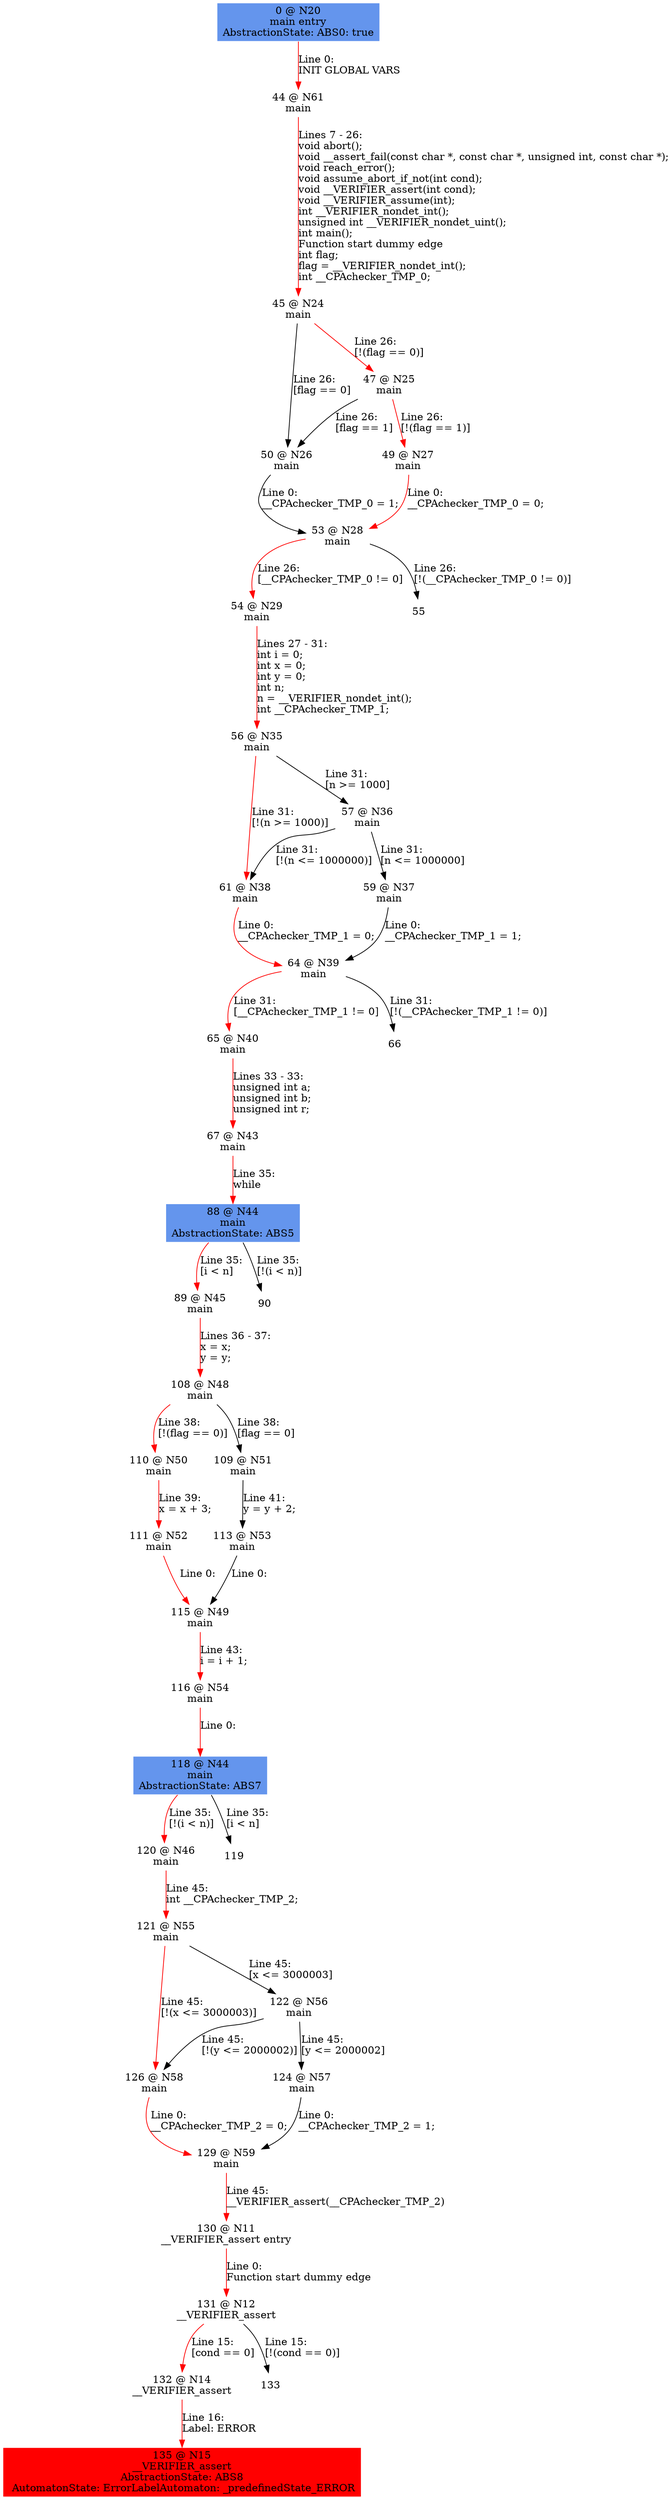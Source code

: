digraph ARG {
node [style="filled" shape="box" color="white"]
0 [fillcolor="cornflowerblue" label="0 @ N20\nmain entry\nAbstractionState: ABS0: true\n" id="0"]
44 [label="44 @ N61\nmain\n" id="44"]
45 [label="45 @ N24\nmain\n" id="45"]
50 [label="50 @ N26\nmain\n" id="50"]
53 [label="53 @ N28\nmain\n" id="53"]
54 [label="54 @ N29\nmain\n" id="54"]
56 [label="56 @ N35\nmain\n" id="56"]
61 [label="61 @ N38\nmain\n" id="61"]
64 [label="64 @ N39\nmain\n" id="64"]
65 [label="65 @ N40\nmain\n" id="65"]
67 [label="67 @ N43\nmain\n" id="67"]
88 [fillcolor="cornflowerblue" label="88 @ N44\nmain\nAbstractionState: ABS5\n" id="88"]
89 [label="89 @ N45\nmain\n" id="89"]
108 [label="108 @ N48\nmain\n" id="108"]
110 [label="110 @ N50\nmain\n" id="110"]
111 [label="111 @ N52\nmain\n" id="111"]
115 [label="115 @ N49\nmain\n" id="115"]
116 [label="116 @ N54\nmain\n" id="116"]
118 [fillcolor="cornflowerblue" label="118 @ N44\nmain\nAbstractionState: ABS7\n" id="118"]
120 [label="120 @ N46\nmain\n" id="120"]
121 [label="121 @ N55\nmain\n" id="121"]
126 [label="126 @ N58\nmain\n" id="126"]
129 [label="129 @ N59\nmain\n" id="129"]
130 [label="130 @ N11\n__VERIFIER_assert entry\n" id="130"]
131 [label="131 @ N12\n__VERIFIER_assert\n" id="131"]
132 [label="132 @ N14\n__VERIFIER_assert\n" id="132"]
135 [fillcolor="red" label="135 @ N15\n__VERIFIER_assert\nAbstractionState: ABS8\n AutomatonState: ErrorLabelAutomaton: _predefinedState_ERROR\n" id="135"]
122 [label="122 @ N56\nmain\n" id="122"]
124 [label="124 @ N57\nmain\n" id="124"]
109 [label="109 @ N51\nmain\n" id="109"]
113 [label="113 @ N53\nmain\n" id="113"]
57 [label="57 @ N36\nmain\n" id="57"]
59 [label="59 @ N37\nmain\n" id="59"]
47 [label="47 @ N25\nmain\n" id="47"]
49 [label="49 @ N27\nmain\n" id="49"]
0 -> 44 [color="red" label="Line 0: \lINIT GLOBAL VARS\l" id="0 -> 44"]
44 -> 45 [color="red" label="Lines 7 - 26: \lvoid abort();\lvoid __assert_fail(const char *, const char *, unsigned int, const char *);\lvoid reach_error();\lvoid assume_abort_if_not(int cond);\lvoid __VERIFIER_assert(int cond);\lvoid __VERIFIER_assume(int);\lint __VERIFIER_nondet_int();\lunsigned int __VERIFIER_nondet_uint();\lint main();\lFunction start dummy edge\lint flag;\lflag = __VERIFIER_nondet_int();\lint __CPAchecker_TMP_0;\l" id="44 -> 45"]
45 -> 47 [color="red" label="Line 26: \l[!(flag == 0)]\l" id="45 -> 47"]
45 -> 50 [label="Line 26: \l[flag == 0]\l" id="45 -> 50"]
50 -> 53 [label="Line 0: \l__CPAchecker_TMP_0 = 1;\l" id="50 -> 53"]
53 -> 54 [color="red" label="Line 26: \l[__CPAchecker_TMP_0 != 0]\l" id="53 -> 54"]
53 -> 55 [label="Line 26: \l[!(__CPAchecker_TMP_0 != 0)]\l" id="53 -> 55"]
54 -> 56 [color="red" label="Lines 27 - 31: \lint i = 0;\lint x = 0;\lint y = 0;\lint n;\ln = __VERIFIER_nondet_int();\lint __CPAchecker_TMP_1;\l" id="54 -> 56"]
56 -> 57 [label="Line 31: \l[n >= 1000]\l" id="56 -> 57"]
56 -> 61 [color="red" label="Line 31: \l[!(n >= 1000)]\l" id="56 -> 61"]
61 -> 64 [color="red" label="Line 0: \l__CPAchecker_TMP_1 = 0;\l" id="61 -> 64"]
64 -> 65 [color="red" label="Line 31: \l[__CPAchecker_TMP_1 != 0]\l" id="64 -> 65"]
64 -> 66 [label="Line 31: \l[!(__CPAchecker_TMP_1 != 0)]\l" id="64 -> 66"]
65 -> 67 [color="red" label="Lines 33 - 33: \lunsigned int a;\lunsigned int b;\lunsigned int r;\l" id="65 -> 67"]
67 -> 88 [color="red" label="Line 35: \lwhile\l" id="67 -> 88"]
88 -> 89 [color="red" label="Line 35: \l[i < n]\l" id="88 -> 89"]
88 -> 90 [label="Line 35: \l[!(i < n)]\l" id="88 -> 90"]
89 -> 108 [color="red" label="Lines 36 - 37: \lx = x;\ly = y;\l" id="89 -> 108"]
108 -> 109 [label="Line 38: \l[flag == 0]\l" id="108 -> 109"]
108 -> 110 [color="red" label="Line 38: \l[!(flag == 0)]\l" id="108 -> 110"]
110 -> 111 [color="red" label="Line 39: \lx = x + 3;\l" id="110 -> 111"]
111 -> 115 [color="red" label="Line 0: \l\l" id="111 -> 115"]
115 -> 116 [color="red" label="Line 43: \li = i + 1;\l" id="115 -> 116"]
116 -> 118 [color="red" label="Line 0: \l\l" id="116 -> 118"]
118 -> 119 [label="Line 35: \l[i < n]\l" id="118 -> 119"]
118 -> 120 [color="red" label="Line 35: \l[!(i < n)]\l" id="118 -> 120"]
120 -> 121 [color="red" label="Line 45: \lint __CPAchecker_TMP_2;\l" id="120 -> 121"]
121 -> 122 [label="Line 45: \l[x <= 3000003]\l" id="121 -> 122"]
121 -> 126 [color="red" label="Line 45: \l[!(x <= 3000003)]\l" id="121 -> 126"]
126 -> 129 [color="red" label="Line 0: \l__CPAchecker_TMP_2 = 0;\l" id="126 -> 129"]
129 -> 130 [color="red" label="Line 45: \l__VERIFIER_assert(__CPAchecker_TMP_2)\l" id="129 -> 130"]
130 -> 131 [color="red" label="Line 0: \lFunction start dummy edge\l" id="130 -> 131"]
131 -> 132 [color="red" label="Line 15: \l[cond == 0]\l" id="131 -> 132"]
131 -> 133 [label="Line 15: \l[!(cond == 0)]\l" id="131 -> 133"]
132 -> 135 [color="red" label="Line 16: \lLabel: ERROR\l" id="132 -> 135"]
122 -> 124 [label="Line 45: \l[y <= 2000002]\l" id="122 -> 124"]
122 -> 126 [label="Line 45: \l[!(y <= 2000002)]\l" id="122 -> 126"]
124 -> 129 [label="Line 0: \l__CPAchecker_TMP_2 = 1;\l" id="124 -> 129"]
109 -> 113 [label="Line 41: \ly = y + 2;\l" id="109 -> 113"]
113 -> 115 [label="Line 0: \l\l" id="113 -> 115"]
57 -> 59 [label="Line 31: \l[n <= 1000000]\l" id="57 -> 59"]
57 -> 61 [label="Line 31: \l[!(n <= 1000000)]\l" id="57 -> 61"]
59 -> 64 [label="Line 0: \l__CPAchecker_TMP_1 = 1;\l" id="59 -> 64"]
47 -> 49 [color="red" label="Line 26: \l[!(flag == 1)]\l" id="47 -> 49"]
47 -> 50 [label="Line 26: \l[flag == 1]\l" id="47 -> 50"]
49 -> 53 [color="red" label="Line 0: \l__CPAchecker_TMP_0 = 0;\l" id="49 -> 53"]
}
